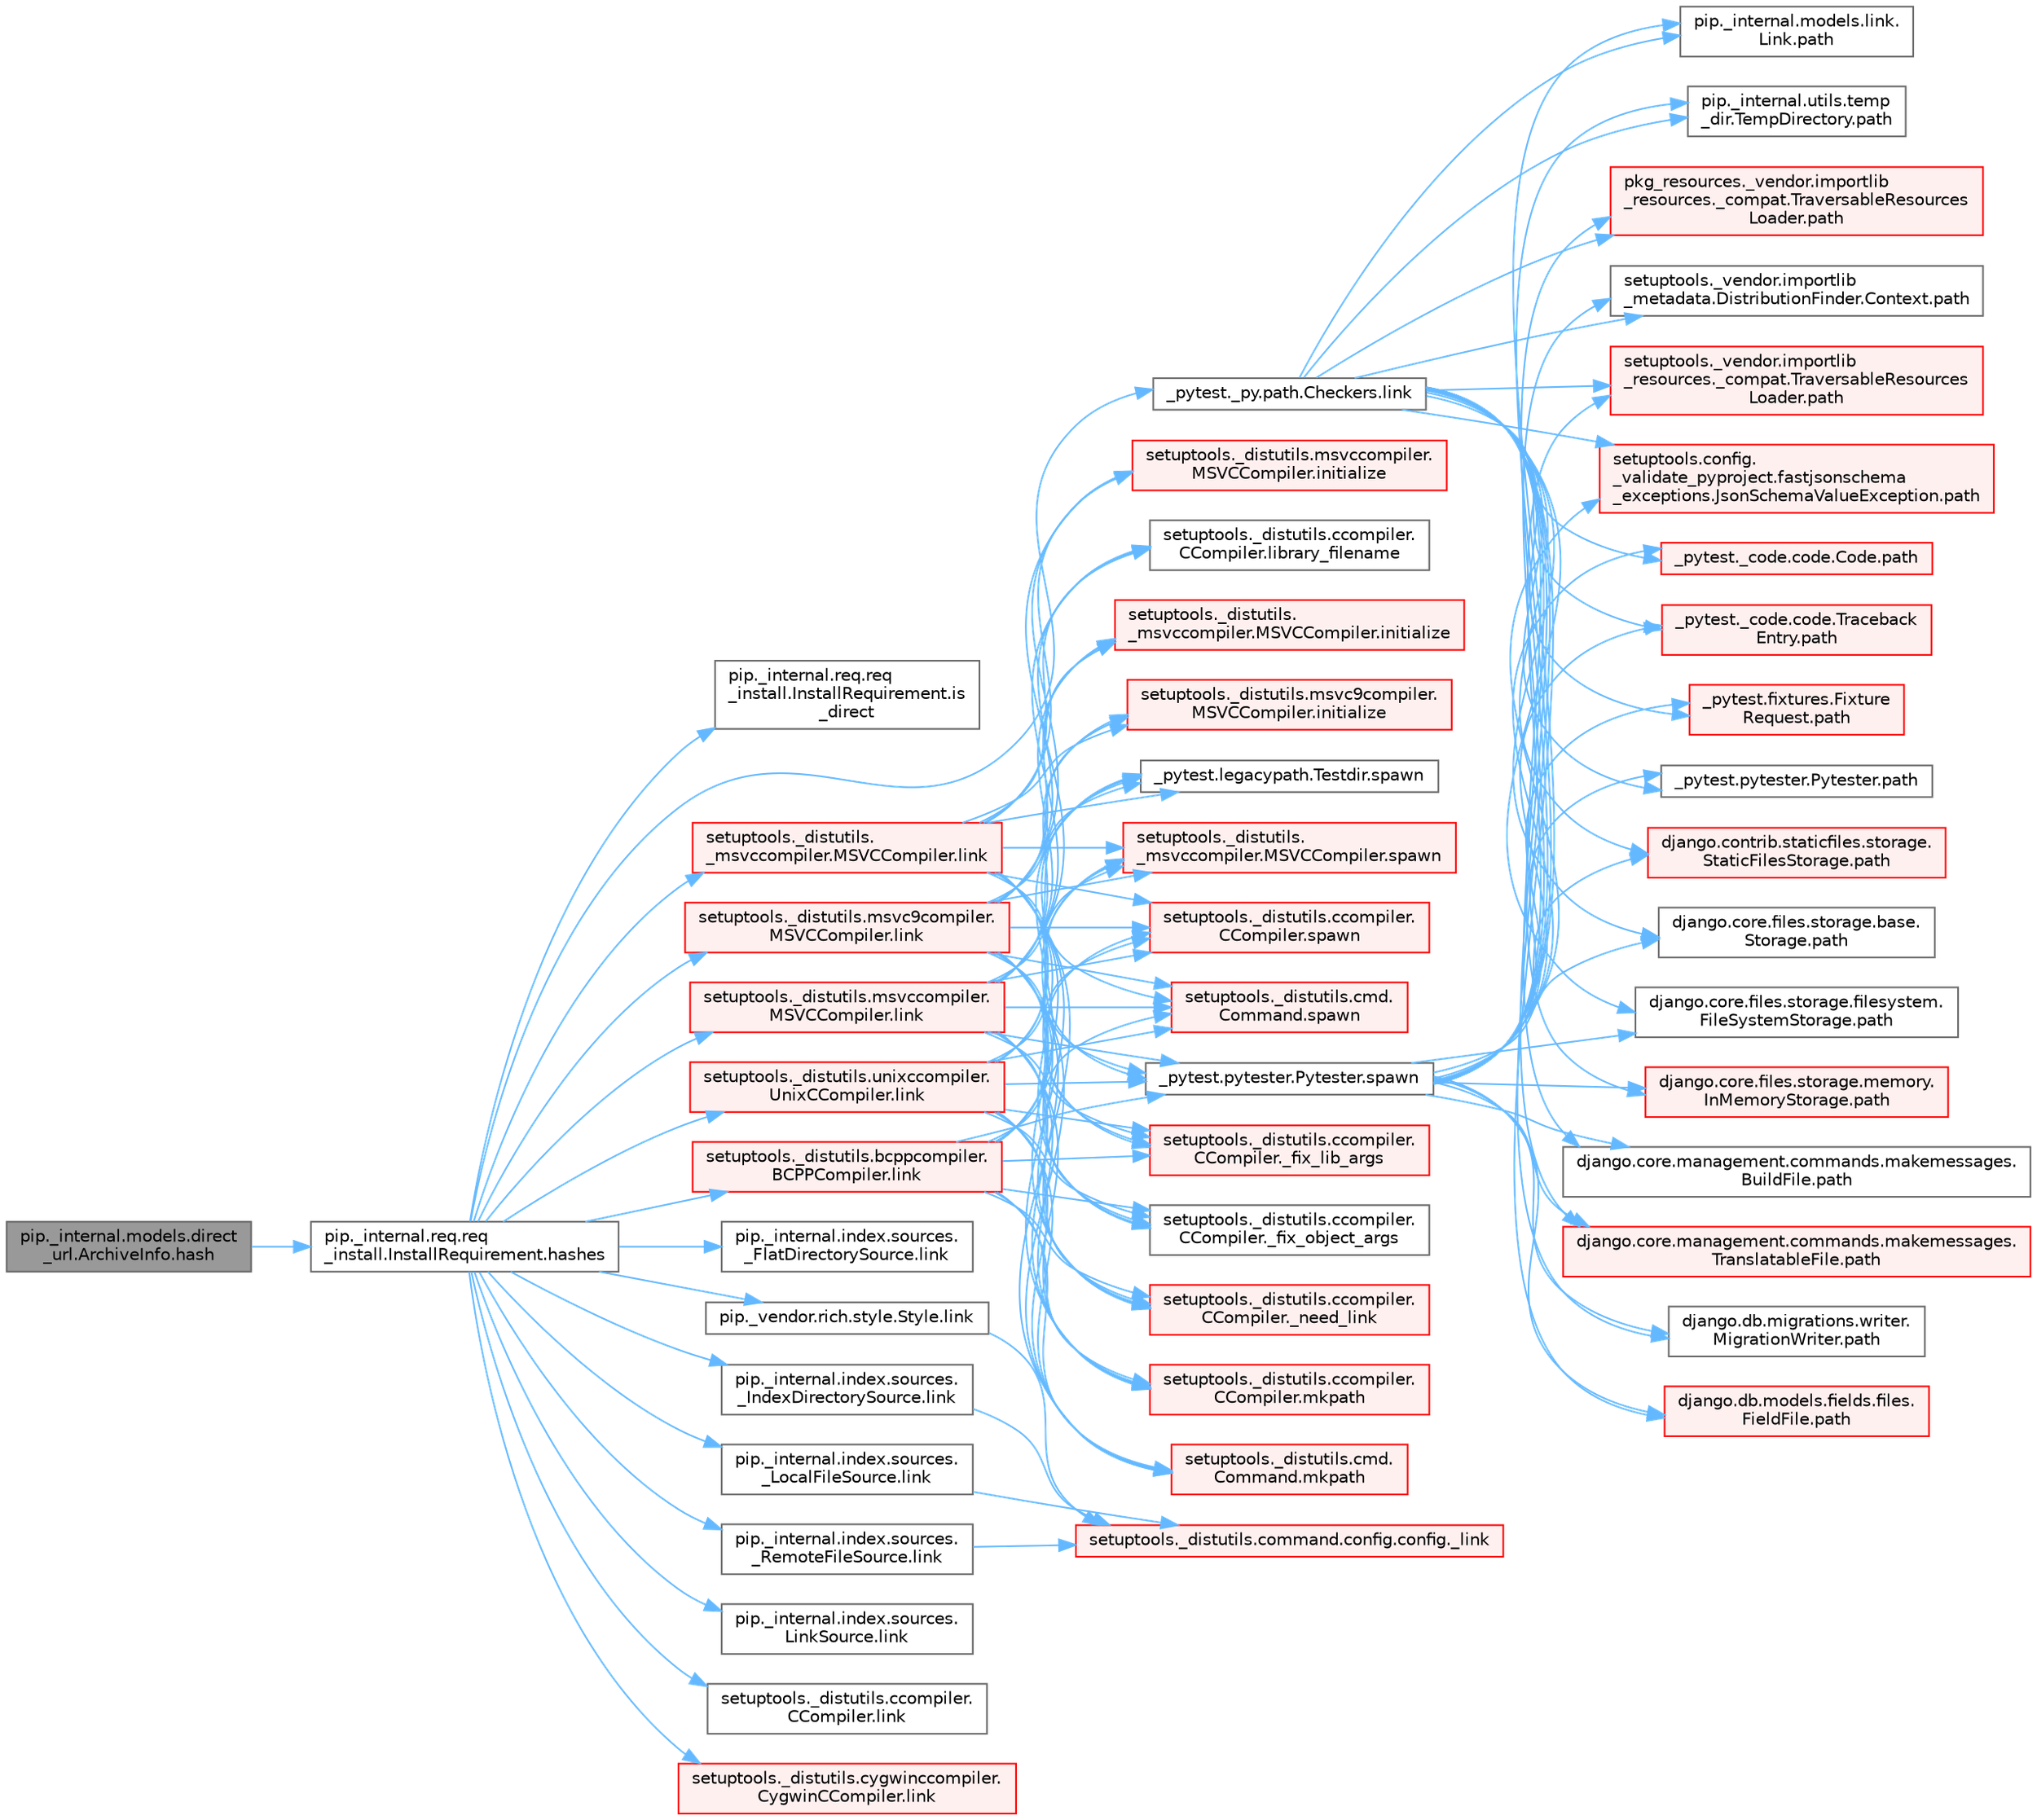 digraph "pip._internal.models.direct_url.ArchiveInfo.hash"
{
 // LATEX_PDF_SIZE
  bgcolor="transparent";
  edge [fontname=Helvetica,fontsize=10,labelfontname=Helvetica,labelfontsize=10];
  node [fontname=Helvetica,fontsize=10,shape=box,height=0.2,width=0.4];
  rankdir="LR";
  Node1 [id="Node000001",label="pip._internal.models.direct\l_url.ArchiveInfo.hash",height=0.2,width=0.4,color="gray40", fillcolor="grey60", style="filled", fontcolor="black",tooltip=" "];
  Node1 -> Node2 [id="edge1_Node000001_Node000002",color="steelblue1",style="solid",tooltip=" "];
  Node2 [id="Node000002",label="pip._internal.req.req\l_install.InstallRequirement.hashes",height=0.2,width=0.4,color="grey40", fillcolor="white", style="filled",URL="$classpip_1_1__internal_1_1req_1_1req__install_1_1_install_requirement.html#acf56120e2e7c5046433147b7b496f74a",tooltip=" "];
  Node2 -> Node3 [id="edge2_Node000002_Node000003",color="steelblue1",style="solid",tooltip=" "];
  Node3 [id="Node000003",label="pip._internal.req.req\l_install.InstallRequirement.is\l_direct",height=0.2,width=0.4,color="grey40", fillcolor="white", style="filled",URL="$classpip_1_1__internal_1_1req_1_1req__install_1_1_install_requirement.html#a993a5397ebe68129739e047961282a0a",tooltip=" "];
  Node2 -> Node4 [id="edge3_Node000002_Node000004",color="steelblue1",style="solid",tooltip=" "];
  Node4 [id="Node000004",label="_pytest._py.path.Checkers.link",height=0.2,width=0.4,color="grey40", fillcolor="white", style="filled",URL="$class__pytest_1_1__py_1_1path_1_1_checkers.html#ae1bb1d33ce71e6e6c8cfbee302c75d21",tooltip=" "];
  Node4 -> Node5 [id="edge4_Node000004_Node000005",color="steelblue1",style="solid",tooltip=" "];
  Node5 [id="Node000005",label="_pytest._code.code.Code.path",height=0.2,width=0.4,color="red", fillcolor="#FFF0F0", style="filled",URL="$class__pytest_1_1__code_1_1code_1_1_code.html#a1dae55e90750fe77c7517f806a14d864",tooltip=" "];
  Node4 -> Node17 [id="edge5_Node000004_Node000017",color="steelblue1",style="solid",tooltip=" "];
  Node17 [id="Node000017",label="_pytest._code.code.Traceback\lEntry.path",height=0.2,width=0.4,color="red", fillcolor="#FFF0F0", style="filled",URL="$class__pytest_1_1__code_1_1code_1_1_traceback_entry.html#a5a88b9ae4623733566450a9e7d8387c0",tooltip=" "];
  Node4 -> Node19 [id="edge6_Node000004_Node000019",color="steelblue1",style="solid",tooltip=" "];
  Node19 [id="Node000019",label="_pytest.fixtures.Fixture\lRequest.path",height=0.2,width=0.4,color="red", fillcolor="#FFF0F0", style="filled",URL="$class__pytest_1_1fixtures_1_1_fixture_request.html#a6f6db59812d121b54cd67d5e434e1451",tooltip=" "];
  Node4 -> Node25 [id="edge7_Node000004_Node000025",color="steelblue1",style="solid",tooltip=" "];
  Node25 [id="Node000025",label="_pytest.pytester.Pytester.path",height=0.2,width=0.4,color="grey40", fillcolor="white", style="filled",URL="$class__pytest_1_1pytester_1_1_pytester.html#a403c804f74a87f5e5705774fa896cc1f",tooltip=" "];
  Node4 -> Node26 [id="edge8_Node000004_Node000026",color="steelblue1",style="solid",tooltip=" "];
  Node26 [id="Node000026",label="django.contrib.staticfiles.storage.\lStaticFilesStorage.path",height=0.2,width=0.4,color="red", fillcolor="#FFF0F0", style="filled",URL="$classdjango_1_1contrib_1_1staticfiles_1_1storage_1_1_static_files_storage.html#a4e96cc92fbde7423d1b74f3a50fc0bf6",tooltip=" "];
  Node4 -> Node472 [id="edge9_Node000004_Node000472",color="steelblue1",style="solid",tooltip=" "];
  Node472 [id="Node000472",label="django.core.files.storage.base.\lStorage.path",height=0.2,width=0.4,color="grey40", fillcolor="white", style="filled",URL="$classdjango_1_1core_1_1files_1_1storage_1_1base_1_1_storage.html#a9be8d49a55131dbbab2c5fd57f7e772c",tooltip=" "];
  Node4 -> Node473 [id="edge10_Node000004_Node000473",color="steelblue1",style="solid",tooltip=" "];
  Node473 [id="Node000473",label="django.core.files.storage.filesystem.\lFileSystemStorage.path",height=0.2,width=0.4,color="grey40", fillcolor="white", style="filled",URL="$classdjango_1_1core_1_1files_1_1storage_1_1filesystem_1_1_file_system_storage.html#abf8a7e88eedec3e1b2ea965cc0858d17",tooltip=" "];
  Node4 -> Node474 [id="edge11_Node000004_Node000474",color="steelblue1",style="solid",tooltip=" "];
  Node474 [id="Node000474",label="django.core.files.storage.memory.\lInMemoryStorage.path",height=0.2,width=0.4,color="red", fillcolor="#FFF0F0", style="filled",URL="$classdjango_1_1core_1_1files_1_1storage_1_1memory_1_1_in_memory_storage.html#a466c8e28fd11839318d2e4454b8ef89f",tooltip=" "];
  Node4 -> Node478 [id="edge12_Node000004_Node000478",color="steelblue1",style="solid",tooltip=" "];
  Node478 [id="Node000478",label="django.core.management.commands.makemessages.\lBuildFile.path",height=0.2,width=0.4,color="grey40", fillcolor="white", style="filled",URL="$classdjango_1_1core_1_1management_1_1commands_1_1makemessages_1_1_build_file.html#ac06388718e902543bc00a7c6565105fc",tooltip=" "];
  Node4 -> Node479 [id="edge13_Node000004_Node000479",color="steelblue1",style="solid",tooltip=" "];
  Node479 [id="Node000479",label="django.core.management.commands.makemessages.\lTranslatableFile.path",height=0.2,width=0.4,color="red", fillcolor="#FFF0F0", style="filled",URL="$classdjango_1_1core_1_1management_1_1commands_1_1makemessages_1_1_translatable_file.html#ad851d5e6b8a65f5915ccfd4a30fb8026",tooltip=" "];
  Node4 -> Node480 [id="edge14_Node000004_Node000480",color="steelblue1",style="solid",tooltip=" "];
  Node480 [id="Node000480",label="django.db.migrations.writer.\lMigrationWriter.path",height=0.2,width=0.4,color="grey40", fillcolor="white", style="filled",URL="$classdjango_1_1db_1_1migrations_1_1writer_1_1_migration_writer.html#a45469d67e8f80996c982470d36136184",tooltip=" "];
  Node4 -> Node481 [id="edge15_Node000004_Node000481",color="steelblue1",style="solid",tooltip=" "];
  Node481 [id="Node000481",label="django.db.models.fields.files.\lFieldFile.path",height=0.2,width=0.4,color="red", fillcolor="#FFF0F0", style="filled",URL="$classdjango_1_1db_1_1models_1_1fields_1_1files_1_1_field_file.html#ae91c4ed0643fb9bd8959d0db8eb44f80",tooltip=" "];
  Node4 -> Node577 [id="edge16_Node000004_Node000577",color="steelblue1",style="solid",tooltip=" "];
  Node577 [id="Node000577",label="pip._internal.models.link.\lLink.path",height=0.2,width=0.4,color="grey40", fillcolor="white", style="filled",URL="$classpip_1_1__internal_1_1models_1_1link_1_1_link.html#a30f454216dcb615e3ed986238490f180",tooltip=" "];
  Node4 -> Node578 [id="edge17_Node000004_Node000578",color="steelblue1",style="solid",tooltip=" "];
  Node578 [id="Node000578",label="pip._internal.utils.temp\l_dir.TempDirectory.path",height=0.2,width=0.4,color="grey40", fillcolor="white", style="filled",URL="$classpip_1_1__internal_1_1utils_1_1temp__dir_1_1_temp_directory.html#afe6b2d95c070c6570957de5696ff3a6e",tooltip=" "];
  Node4 -> Node579 [id="edge18_Node000004_Node000579",color="steelblue1",style="solid",tooltip=" "];
  Node579 [id="Node000579",label="pkg_resources._vendor.importlib\l_resources._compat.TraversableResources\lLoader.path",height=0.2,width=0.4,color="red", fillcolor="#FFF0F0", style="filled",URL="$classpkg__resources_1_1__vendor_1_1importlib__resources_1_1__compat_1_1_traversable_resources_loader.html#acfc17872a53cbe02f6c34eda2bb162f2",tooltip=" "];
  Node4 -> Node581 [id="edge19_Node000004_Node000581",color="steelblue1",style="solid",tooltip=" "];
  Node581 [id="Node000581",label="setuptools._vendor.importlib\l_metadata.DistributionFinder.Context.path",height=0.2,width=0.4,color="grey40", fillcolor="white", style="filled",URL="$classsetuptools_1_1__vendor_1_1importlib__metadata_1_1_distribution_finder_1_1_context.html#a84a429ddce40738ea5c0edb53799ee8d",tooltip=" "];
  Node4 -> Node582 [id="edge20_Node000004_Node000582",color="steelblue1",style="solid",tooltip=" "];
  Node582 [id="Node000582",label="setuptools._vendor.importlib\l_resources._compat.TraversableResources\lLoader.path",height=0.2,width=0.4,color="red", fillcolor="#FFF0F0", style="filled",URL="$classsetuptools_1_1__vendor_1_1importlib__resources_1_1__compat_1_1_traversable_resources_loader.html#a9b9cf5b6723d48f7a779b6ae71d53699",tooltip=" "];
  Node4 -> Node583 [id="edge21_Node000004_Node000583",color="steelblue1",style="solid",tooltip=" "];
  Node583 [id="Node000583",label="setuptools.config.\l_validate_pyproject.fastjsonschema\l_exceptions.JsonSchemaValueException.path",height=0.2,width=0.4,color="red", fillcolor="#FFF0F0", style="filled",URL="$classsetuptools_1_1config_1_1__validate__pyproject_1_1fastjsonschema__exceptions_1_1_json_schema_value_exception.html#a59179b3d1dc16c7087530bbc10bcf857",tooltip=" "];
  Node2 -> Node4440 [id="edge22_Node000002_Node004440",color="steelblue1",style="solid",tooltip=" "];
  Node4440 [id="Node004440",label="pip._internal.index.sources.\l_FlatDirectorySource.link",height=0.2,width=0.4,color="grey40", fillcolor="white", style="filled",URL="$classpip_1_1__internal_1_1index_1_1sources_1_1___flat_directory_source.html#a72114eb0d8af85d9e3e48aecdebe9884",tooltip=" "];
  Node2 -> Node4441 [id="edge23_Node000002_Node004441",color="steelblue1",style="solid",tooltip=" "];
  Node4441 [id="Node004441",label="pip._internal.index.sources.\l_IndexDirectorySource.link",height=0.2,width=0.4,color="grey40", fillcolor="white", style="filled",URL="$classpip_1_1__internal_1_1index_1_1sources_1_1___index_directory_source.html#a1f71a0b21e5744c2aec54ff5ed0b1d61",tooltip=" "];
  Node4441 -> Node2616 [id="edge24_Node004441_Node002616",color="steelblue1",style="solid",tooltip=" "];
  Node2616 [id="Node002616",label="setuptools._distutils.command.config.config._link",height=0.2,width=0.4,color="red", fillcolor="#FFF0F0", style="filled",URL="$classsetuptools_1_1__distutils_1_1command_1_1config_1_1config.html#a6428c1b2877435a2dc61c8b7f902027d",tooltip=" "];
  Node2 -> Node4442 [id="edge25_Node000002_Node004442",color="steelblue1",style="solid",tooltip=" "];
  Node4442 [id="Node004442",label="pip._internal.index.sources.\l_LocalFileSource.link",height=0.2,width=0.4,color="grey40", fillcolor="white", style="filled",URL="$classpip_1_1__internal_1_1index_1_1sources_1_1___local_file_source.html#a7245056ba93c5e70dfcc739a21d2db61",tooltip=" "];
  Node4442 -> Node2616 [id="edge26_Node004442_Node002616",color="steelblue1",style="solid",tooltip=" "];
  Node2 -> Node4443 [id="edge27_Node000002_Node004443",color="steelblue1",style="solid",tooltip=" "];
  Node4443 [id="Node004443",label="pip._internal.index.sources.\l_RemoteFileSource.link",height=0.2,width=0.4,color="grey40", fillcolor="white", style="filled",URL="$classpip_1_1__internal_1_1index_1_1sources_1_1___remote_file_source.html#a33ac3f66b6928ff6f76408d71d9f49ca",tooltip=" "];
  Node4443 -> Node2616 [id="edge28_Node004443_Node002616",color="steelblue1",style="solid",tooltip=" "];
  Node2 -> Node4444 [id="edge29_Node000002_Node004444",color="steelblue1",style="solid",tooltip=" "];
  Node4444 [id="Node004444",label="pip._internal.index.sources.\lLinkSource.link",height=0.2,width=0.4,color="grey40", fillcolor="white", style="filled",URL="$classpip_1_1__internal_1_1index_1_1sources_1_1_link_source.html#ace307062828f2ac764322297128ed112",tooltip=" "];
  Node2 -> Node4445 [id="edge30_Node000002_Node004445",color="steelblue1",style="solid",tooltip=" "];
  Node4445 [id="Node004445",label="pip._vendor.rich.style.Style.link",height=0.2,width=0.4,color="grey40", fillcolor="white", style="filled",URL="$classpip_1_1__vendor_1_1rich_1_1style_1_1_style.html#a5e26eff41ad8f16c69b784625ad5c61d",tooltip=" "];
  Node4445 -> Node2616 [id="edge31_Node004445_Node002616",color="steelblue1",style="solid",tooltip=" "];
  Node2 -> Node4446 [id="edge32_Node000002_Node004446",color="steelblue1",style="solid",tooltip=" "];
  Node4446 [id="Node004446",label="setuptools._distutils.\l_msvccompiler.MSVCCompiler.link",height=0.2,width=0.4,color="red", fillcolor="#FFF0F0", style="filled",URL="$classsetuptools_1_1__distutils_1_1__msvccompiler_1_1_m_s_v_c_compiler.html#aefba9a19cc1d7316a3755f96f4def5f7",tooltip=" "];
  Node4446 -> Node4447 [id="edge33_Node004446_Node004447",color="steelblue1",style="solid",tooltip=" "];
  Node4447 [id="Node004447",label="setuptools._distutils.ccompiler.\lCCompiler._fix_lib_args",height=0.2,width=0.4,color="red", fillcolor="#FFF0F0", style="filled",URL="$classsetuptools_1_1__distutils_1_1ccompiler_1_1_c_compiler.html#a7a2f98279b1c74840aa7301ea39f550c",tooltip=" "];
  Node4446 -> Node4448 [id="edge34_Node004446_Node004448",color="steelblue1",style="solid",tooltip=" "];
  Node4448 [id="Node004448",label="setuptools._distutils.ccompiler.\lCCompiler._fix_object_args",height=0.2,width=0.4,color="grey40", fillcolor="white", style="filled",URL="$classsetuptools_1_1__distutils_1_1ccompiler_1_1_c_compiler.html#ae049a81a4554f50bdc2ecbd7cf1f0696",tooltip=" "];
  Node4446 -> Node4449 [id="edge35_Node004446_Node004449",color="steelblue1",style="solid",tooltip=" "];
  Node4449 [id="Node004449",label="setuptools._distutils.ccompiler.\lCCompiler._need_link",height=0.2,width=0.4,color="red", fillcolor="#FFF0F0", style="filled",URL="$classsetuptools_1_1__distutils_1_1ccompiler_1_1_c_compiler.html#a53f61387a6cf8194a0159faa49e88d63",tooltip=" "];
  Node4446 -> Node4450 [id="edge36_Node004446_Node004450",color="steelblue1",style="solid",tooltip=" "];
  Node4450 [id="Node004450",label="setuptools._distutils.\l_msvccompiler.MSVCCompiler.initialize",height=0.2,width=0.4,color="red", fillcolor="#FFF0F0", style="filled",URL="$classsetuptools_1_1__distutils_1_1__msvccompiler_1_1_m_s_v_c_compiler.html#a43401b9cd5fe5aa3b85704cff01fda01",tooltip=" "];
  Node4446 -> Node4457 [id="edge37_Node004446_Node004457",color="steelblue1",style="solid",tooltip=" "];
  Node4457 [id="Node004457",label="setuptools._distutils.msvc9compiler.\lMSVCCompiler.initialize",height=0.2,width=0.4,color="red", fillcolor="#FFF0F0", style="filled",URL="$classsetuptools_1_1__distutils_1_1msvc9compiler_1_1_m_s_v_c_compiler.html#a94f057de1dc9158080035d0acd89412f",tooltip=" "];
  Node4446 -> Node4460 [id="edge38_Node004446_Node004460",color="steelblue1",style="solid",tooltip=" "];
  Node4460 [id="Node004460",label="setuptools._distutils.msvccompiler.\lMSVCCompiler.initialize",height=0.2,width=0.4,color="red", fillcolor="#FFF0F0", style="filled",URL="$classsetuptools_1_1__distutils_1_1msvccompiler_1_1_m_s_v_c_compiler.html#a622c75ec314a3e866578248e9bfcef28",tooltip=" "];
  Node4446 -> Node4461 [id="edge39_Node004446_Node004461",color="steelblue1",style="solid",tooltip=" "];
  Node4461 [id="Node004461",label="setuptools._distutils.ccompiler.\lCCompiler.library_filename",height=0.2,width=0.4,color="grey40", fillcolor="white", style="filled",URL="$classsetuptools_1_1__distutils_1_1ccompiler_1_1_c_compiler.html#ad5c495d86dc0a8953c39e94c87a458c9",tooltip=" "];
  Node4446 -> Node4462 [id="edge40_Node004446_Node004462",color="steelblue1",style="solid",tooltip=" "];
  Node4462 [id="Node004462",label="setuptools._distutils.ccompiler.\lCCompiler.mkpath",height=0.2,width=0.4,color="red", fillcolor="#FFF0F0", style="filled",URL="$classsetuptools_1_1__distutils_1_1ccompiler_1_1_c_compiler.html#a84a377626d580d0a9c7af626de535910",tooltip=" "];
  Node4446 -> Node4463 [id="edge41_Node004446_Node004463",color="steelblue1",style="solid",tooltip=" "];
  Node4463 [id="Node004463",label="setuptools._distutils.cmd.\lCommand.mkpath",height=0.2,width=0.4,color="red", fillcolor="#FFF0F0", style="filled",URL="$classsetuptools_1_1__distutils_1_1cmd_1_1_command.html#ac5192d4d0c02e64755ea4a522d48c4ab",tooltip=" "];
  Node4446 -> Node2626 [id="edge42_Node004446_Node002626",color="steelblue1",style="solid",tooltip=" "];
  Node2626 [id="Node002626",label="_pytest.legacypath.Testdir.spawn",height=0.2,width=0.4,color="grey40", fillcolor="white", style="filled",URL="$class__pytest_1_1legacypath_1_1_testdir.html#a7b90d7cbf3ce3f79ac2880b56ffe3c9c",tooltip=" "];
  Node4446 -> Node2627 [id="edge43_Node004446_Node002627",color="steelblue1",style="solid",tooltip=" "];
  Node2627 [id="Node002627",label="_pytest.pytester.Pytester.spawn",height=0.2,width=0.4,color="grey40", fillcolor="white", style="filled",URL="$class__pytest_1_1pytester_1_1_pytester.html#abebb7155ff193e7514ef38b8569e6b58",tooltip=" "];
  Node2627 -> Node5 [id="edge44_Node002627_Node000005",color="steelblue1",style="solid",tooltip=" "];
  Node2627 -> Node17 [id="edge45_Node002627_Node000017",color="steelblue1",style="solid",tooltip=" "];
  Node2627 -> Node19 [id="edge46_Node002627_Node000019",color="steelblue1",style="solid",tooltip=" "];
  Node2627 -> Node25 [id="edge47_Node002627_Node000025",color="steelblue1",style="solid",tooltip=" "];
  Node2627 -> Node26 [id="edge48_Node002627_Node000026",color="steelblue1",style="solid",tooltip=" "];
  Node2627 -> Node472 [id="edge49_Node002627_Node000472",color="steelblue1",style="solid",tooltip=" "];
  Node2627 -> Node473 [id="edge50_Node002627_Node000473",color="steelblue1",style="solid",tooltip=" "];
  Node2627 -> Node474 [id="edge51_Node002627_Node000474",color="steelblue1",style="solid",tooltip=" "];
  Node2627 -> Node478 [id="edge52_Node002627_Node000478",color="steelblue1",style="solid",tooltip=" "];
  Node2627 -> Node479 [id="edge53_Node002627_Node000479",color="steelblue1",style="solid",tooltip=" "];
  Node2627 -> Node480 [id="edge54_Node002627_Node000480",color="steelblue1",style="solid",tooltip=" "];
  Node2627 -> Node481 [id="edge55_Node002627_Node000481",color="steelblue1",style="solid",tooltip=" "];
  Node2627 -> Node577 [id="edge56_Node002627_Node000577",color="steelblue1",style="solid",tooltip=" "];
  Node2627 -> Node578 [id="edge57_Node002627_Node000578",color="steelblue1",style="solid",tooltip=" "];
  Node2627 -> Node579 [id="edge58_Node002627_Node000579",color="steelblue1",style="solid",tooltip=" "];
  Node2627 -> Node581 [id="edge59_Node002627_Node000581",color="steelblue1",style="solid",tooltip=" "];
  Node2627 -> Node582 [id="edge60_Node002627_Node000582",color="steelblue1",style="solid",tooltip=" "];
  Node2627 -> Node583 [id="edge61_Node002627_Node000583",color="steelblue1",style="solid",tooltip=" "];
  Node4446 -> Node2628 [id="edge62_Node004446_Node002628",color="steelblue1",style="solid",tooltip=" "];
  Node2628 [id="Node002628",label="setuptools._distutils.\l_msvccompiler.MSVCCompiler.spawn",height=0.2,width=0.4,color="red", fillcolor="#FFF0F0", style="filled",URL="$classsetuptools_1_1__distutils_1_1__msvccompiler_1_1_m_s_v_c_compiler.html#a9aa3de4c16c1786efcbc72a361aadb66",tooltip=" "];
  Node4446 -> Node2630 [id="edge63_Node004446_Node002630",color="steelblue1",style="solid",tooltip=" "];
  Node2630 [id="Node002630",label="setuptools._distutils.ccompiler.\lCCompiler.spawn",height=0.2,width=0.4,color="red", fillcolor="#FFF0F0", style="filled",URL="$classsetuptools_1_1__distutils_1_1ccompiler_1_1_c_compiler.html#af513247d5bdabdc090f42e431d7da74f",tooltip=" "];
  Node4446 -> Node2633 [id="edge64_Node004446_Node002633",color="steelblue1",style="solid",tooltip=" "];
  Node2633 [id="Node002633",label="setuptools._distutils.cmd.\lCommand.spawn",height=0.2,width=0.4,color="red", fillcolor="#FFF0F0", style="filled",URL="$classsetuptools_1_1__distutils_1_1cmd_1_1_command.html#a9d990023ef8ad29009426c7facf05efb",tooltip=" "];
  Node2 -> Node4464 [id="edge65_Node000002_Node004464",color="steelblue1",style="solid",tooltip=" "];
  Node4464 [id="Node004464",label="setuptools._distutils.bcppcompiler.\lBCPPCompiler.link",height=0.2,width=0.4,color="red", fillcolor="#FFF0F0", style="filled",URL="$classsetuptools_1_1__distutils_1_1bcppcompiler_1_1_b_c_p_p_compiler.html#a9207773d36ecabdd197469c6dcff5e41",tooltip=" "];
  Node4464 -> Node4447 [id="edge66_Node004464_Node004447",color="steelblue1",style="solid",tooltip=" "];
  Node4464 -> Node4448 [id="edge67_Node004464_Node004448",color="steelblue1",style="solid",tooltip=" "];
  Node4464 -> Node4449 [id="edge68_Node004464_Node004449",color="steelblue1",style="solid",tooltip=" "];
  Node4464 -> Node4462 [id="edge69_Node004464_Node004462",color="steelblue1",style="solid",tooltip=" "];
  Node4464 -> Node4463 [id="edge70_Node004464_Node004463",color="steelblue1",style="solid",tooltip=" "];
  Node4464 -> Node2626 [id="edge71_Node004464_Node002626",color="steelblue1",style="solid",tooltip=" "];
  Node4464 -> Node2627 [id="edge72_Node004464_Node002627",color="steelblue1",style="solid",tooltip=" "];
  Node4464 -> Node2628 [id="edge73_Node004464_Node002628",color="steelblue1",style="solid",tooltip=" "];
  Node4464 -> Node2630 [id="edge74_Node004464_Node002630",color="steelblue1",style="solid",tooltip=" "];
  Node4464 -> Node2633 [id="edge75_Node004464_Node002633",color="steelblue1",style="solid",tooltip=" "];
  Node2 -> Node4514 [id="edge76_Node000002_Node004514",color="steelblue1",style="solid",tooltip=" "];
  Node4514 [id="Node004514",label="setuptools._distutils.ccompiler.\lCCompiler.link",height=0.2,width=0.4,color="grey40", fillcolor="white", style="filled",URL="$classsetuptools_1_1__distutils_1_1ccompiler_1_1_c_compiler.html#afd4eb4b2ab5d1b5fdcea1e56f4c35c0b",tooltip=" "];
  Node2 -> Node4515 [id="edge77_Node000002_Node004515",color="steelblue1",style="solid",tooltip=" "];
  Node4515 [id="Node004515",label="setuptools._distutils.cygwinccompiler.\lCygwinCCompiler.link",height=0.2,width=0.4,color="red", fillcolor="#FFF0F0", style="filled",URL="$classsetuptools_1_1__distutils_1_1cygwinccompiler_1_1_cygwin_c_compiler.html#a90d2f2ffa74da0002fe22b41afc2cc2f",tooltip=" "];
  Node2 -> Node4516 [id="edge78_Node000002_Node004516",color="steelblue1",style="solid",tooltip=" "];
  Node4516 [id="Node004516",label="setuptools._distutils.msvc9compiler.\lMSVCCompiler.link",height=0.2,width=0.4,color="red", fillcolor="#FFF0F0", style="filled",URL="$classsetuptools_1_1__distutils_1_1msvc9compiler_1_1_m_s_v_c_compiler.html#a0c96b6aa97f0cccac88db8bc4220274f",tooltip=" "];
  Node4516 -> Node4447 [id="edge79_Node004516_Node004447",color="steelblue1",style="solid",tooltip=" "];
  Node4516 -> Node4448 [id="edge80_Node004516_Node004448",color="steelblue1",style="solid",tooltip=" "];
  Node4516 -> Node4449 [id="edge81_Node004516_Node004449",color="steelblue1",style="solid",tooltip=" "];
  Node4516 -> Node4450 [id="edge82_Node004516_Node004450",color="steelblue1",style="solid",tooltip=" "];
  Node4516 -> Node4457 [id="edge83_Node004516_Node004457",color="steelblue1",style="solid",tooltip=" "];
  Node4516 -> Node4460 [id="edge84_Node004516_Node004460",color="steelblue1",style="solid",tooltip=" "];
  Node4516 -> Node4461 [id="edge85_Node004516_Node004461",color="steelblue1",style="solid",tooltip=" "];
  Node4516 -> Node4462 [id="edge86_Node004516_Node004462",color="steelblue1",style="solid",tooltip=" "];
  Node4516 -> Node4463 [id="edge87_Node004516_Node004463",color="steelblue1",style="solid",tooltip=" "];
  Node4516 -> Node2626 [id="edge88_Node004516_Node002626",color="steelblue1",style="solid",tooltip=" "];
  Node4516 -> Node2627 [id="edge89_Node004516_Node002627",color="steelblue1",style="solid",tooltip=" "];
  Node4516 -> Node2628 [id="edge90_Node004516_Node002628",color="steelblue1",style="solid",tooltip=" "];
  Node4516 -> Node2630 [id="edge91_Node004516_Node002630",color="steelblue1",style="solid",tooltip=" "];
  Node4516 -> Node2633 [id="edge92_Node004516_Node002633",color="steelblue1",style="solid",tooltip=" "];
  Node2 -> Node4520 [id="edge93_Node000002_Node004520",color="steelblue1",style="solid",tooltip=" "];
  Node4520 [id="Node004520",label="setuptools._distutils.msvccompiler.\lMSVCCompiler.link",height=0.2,width=0.4,color="red", fillcolor="#FFF0F0", style="filled",URL="$classsetuptools_1_1__distutils_1_1msvccompiler_1_1_m_s_v_c_compiler.html#a99e371debe387deabeae0b75e3b70af5",tooltip=" "];
  Node4520 -> Node4447 [id="edge94_Node004520_Node004447",color="steelblue1",style="solid",tooltip=" "];
  Node4520 -> Node4448 [id="edge95_Node004520_Node004448",color="steelblue1",style="solid",tooltip=" "];
  Node4520 -> Node4449 [id="edge96_Node004520_Node004449",color="steelblue1",style="solid",tooltip=" "];
  Node4520 -> Node4450 [id="edge97_Node004520_Node004450",color="steelblue1",style="solid",tooltip=" "];
  Node4520 -> Node4457 [id="edge98_Node004520_Node004457",color="steelblue1",style="solid",tooltip=" "];
  Node4520 -> Node4460 [id="edge99_Node004520_Node004460",color="steelblue1",style="solid",tooltip=" "];
  Node4520 -> Node4461 [id="edge100_Node004520_Node004461",color="steelblue1",style="solid",tooltip=" "];
  Node4520 -> Node4462 [id="edge101_Node004520_Node004462",color="steelblue1",style="solid",tooltip=" "];
  Node4520 -> Node4463 [id="edge102_Node004520_Node004463",color="steelblue1",style="solid",tooltip=" "];
  Node4520 -> Node2626 [id="edge103_Node004520_Node002626",color="steelblue1",style="solid",tooltip=" "];
  Node4520 -> Node2627 [id="edge104_Node004520_Node002627",color="steelblue1",style="solid",tooltip=" "];
  Node4520 -> Node2628 [id="edge105_Node004520_Node002628",color="steelblue1",style="solid",tooltip=" "];
  Node4520 -> Node2630 [id="edge106_Node004520_Node002630",color="steelblue1",style="solid",tooltip=" "];
  Node4520 -> Node2633 [id="edge107_Node004520_Node002633",color="steelblue1",style="solid",tooltip=" "];
  Node2 -> Node4521 [id="edge108_Node000002_Node004521",color="steelblue1",style="solid",tooltip=" "];
  Node4521 [id="Node004521",label="setuptools._distutils.unixccompiler.\lUnixCCompiler.link",height=0.2,width=0.4,color="red", fillcolor="#FFF0F0", style="filled",URL="$classsetuptools_1_1__distutils_1_1unixccompiler_1_1_unix_c_compiler.html#a77a8b7a9acb4b236ba8cfc5c2f8dac7d",tooltip=" "];
  Node4521 -> Node4447 [id="edge109_Node004521_Node004447",color="steelblue1",style="solid",tooltip=" "];
  Node4521 -> Node4448 [id="edge110_Node004521_Node004448",color="steelblue1",style="solid",tooltip=" "];
  Node4521 -> Node4449 [id="edge111_Node004521_Node004449",color="steelblue1",style="solid",tooltip=" "];
  Node4521 -> Node4462 [id="edge112_Node004521_Node004462",color="steelblue1",style="solid",tooltip=" "];
  Node4521 -> Node4463 [id="edge113_Node004521_Node004463",color="steelblue1",style="solid",tooltip=" "];
  Node4521 -> Node2626 [id="edge114_Node004521_Node002626",color="steelblue1",style="solid",tooltip=" "];
  Node4521 -> Node2627 [id="edge115_Node004521_Node002627",color="steelblue1",style="solid",tooltip=" "];
  Node4521 -> Node2628 [id="edge116_Node004521_Node002628",color="steelblue1",style="solid",tooltip=" "];
  Node4521 -> Node2630 [id="edge117_Node004521_Node002630",color="steelblue1",style="solid",tooltip=" "];
  Node4521 -> Node2633 [id="edge118_Node004521_Node002633",color="steelblue1",style="solid",tooltip=" "];
}
